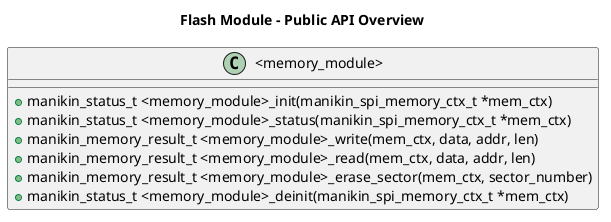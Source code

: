 @startuml
title Flash Module - Public API Overview

' --- Flash Module API Class ---
class "<memory_module>" {
  +manikin_status_t <memory_module>_init(manikin_spi_memory_ctx_t *mem_ctx)
  +manikin_status_t <memory_module>_status(manikin_spi_memory_ctx_t *mem_ctx)
  +manikin_memory_result_t <memory_module>_write(mem_ctx, data, addr, len)
  +manikin_memory_result_t <memory_module>_read(mem_ctx, data, addr, len)
  +manikin_memory_result_t <memory_module>_erase_sector(mem_ctx, sector_number)
  +manikin_status_t <memory_module>_deinit(manikin_spi_memory_ctx_t *mem_ctx)
}

'<memory_module> depends on context and return types

@enduml

